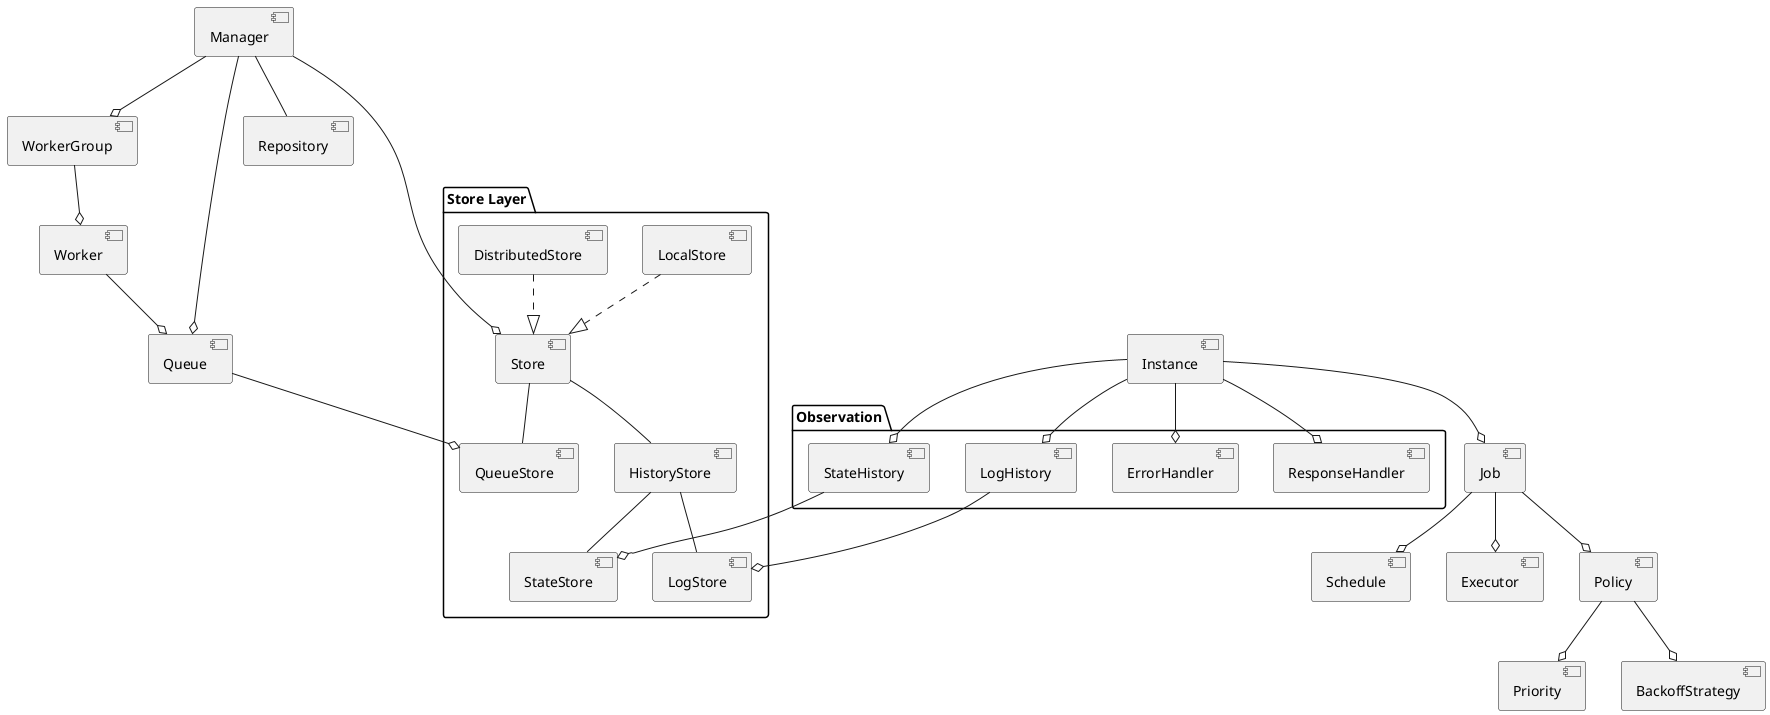 @startuml job-component

component Manager
component Job
component Instance
component WorkerGroup
component Worker
component Queue

component Policy
component Schedule
component Priority

package "Store Layer" {
    component Store
    component QueueStore
    component HistoryStore
    component StateStore
    component LogStore
    
    component LocalStore
    component DistributedStore
}

package "Observation" {
    component StateHistory
    component LogHistory
    component ResponseHandler
    component ErrorHandler
}

component Repository
component Executor
component BackoffStrategy

Manager -- Repository
Manager --o WorkerGroup
Manager --o Queue
Manager --o Store

WorkerGroup --o Worker
Worker --o Queue

Job --o Executor
Job --o Policy
Job --o Schedule

Instance --o Job
Instance --o StateHistory
Instance --o LogHistory

Policy --o Priority
Policy --o BackoffStrategy

Queue --o QueueStore

Store -- QueueStore
Store -- HistoryStore
HistoryStore -- StateStore
HistoryStore -- LogStore

LocalStore ..|> Store
DistributedStore ..|> Store

Instance --o ResponseHandler
Instance --o ErrorHandler

StateHistory --o StateStore
LogHistory --o LogStore

@enduml